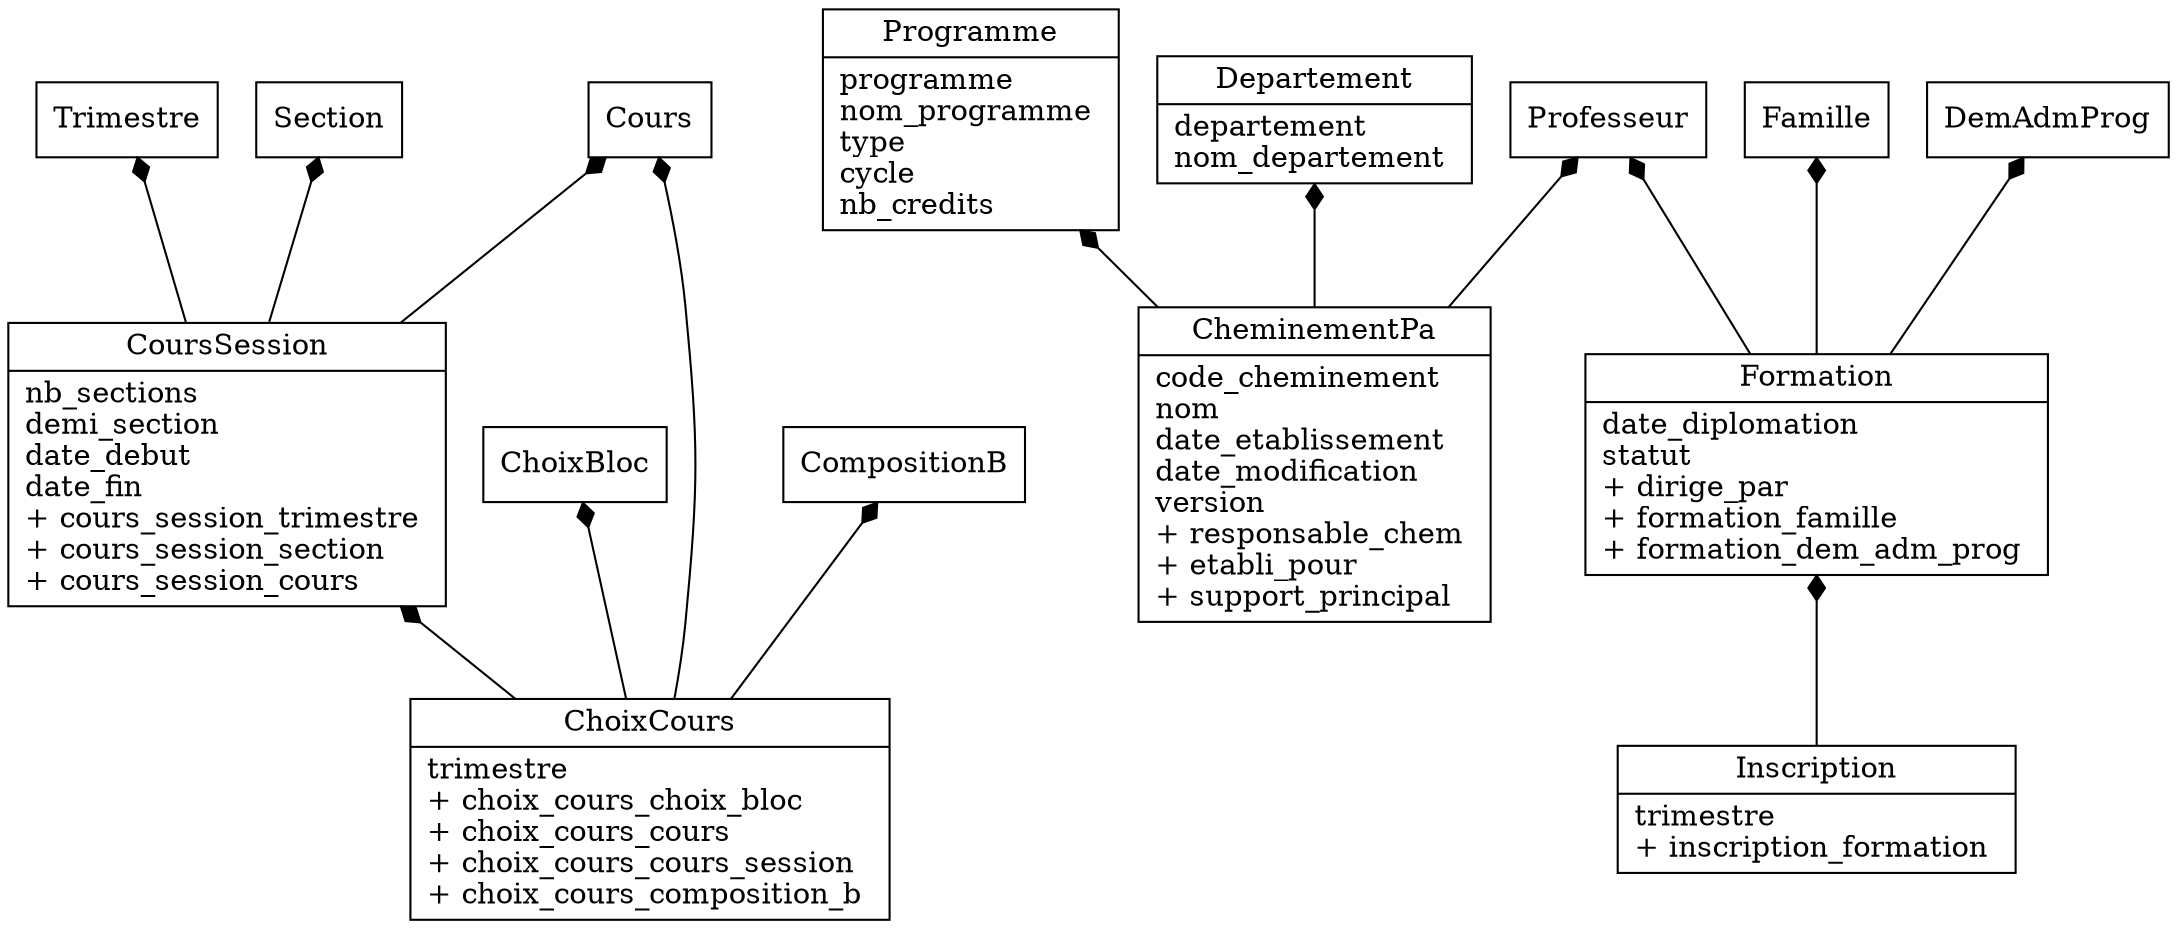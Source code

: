 digraph Sm {fontname="Helvetica";fontsize = 8;rankdir = BT;node [shape="record"];

subgraph Incripcion {label="Incripcion";
ChoixCours [label = "{ChoixCours|trimestre \l+ choix_cours_choix_bloc \l+ choix_cours_cours \l+ choix_cours_cours_session \l+ choix_cours_composition_b \l}"]

CoursSession [label = "{CoursSession|nb_sections \ldemi_section \ldate_debut \ldate_fin \l+ cours_session_trimestre \l+ cours_session_section \l+ cours_session_cours \l}"]

CheminementPa [label = "{CheminementPa|code_cheminement \lnom \ldate_etablissement \ldate_modification \lversion \l+ responsable_chem \l+ etabli_pour \l+ support_principal \l}"]

Programme [label = "{Programme|programme \lnom_programme \ltype \lcycle \lnb_credits \l}"]

Inscription [label = "{Inscription|trimestre \l+ inscription_formation \l}"]

Departement [label = "{Departement|departement \lnom_departement \l}"]

Formation [label = "{Formation|date_diplomation \lstatut \l+ dirige_par \l+ formation_famille \l+ formation_dem_adm_prog \l}"]
}
ChoixCours -> ChoixBloc [dir=both,arrowhead=diamond,arrowtail=none]
ChoixCours -> Cours [dir=both,arrowhead=diamond,arrowtail=none]
ChoixCours -> CoursSession [dir=both,arrowhead=diamond,arrowtail=none]
ChoixCours -> CompositionB [dir=both,arrowhead=diamond,arrowtail=none]
CoursSession -> Trimestre [dir=both,arrowhead=diamond,arrowtail=none]
CoursSession -> Section [dir=both,arrowhead=diamond,arrowtail=none]
CoursSession -> Cours [dir=both,arrowhead=diamond,arrowtail=none]
CheminementPa -> Professeur [dir=both,arrowhead=diamond,arrowtail=none]
CheminementPa -> Programme [dir=both,arrowhead=diamond,arrowtail=none]
CheminementPa -> Departement [dir=both,arrowhead=diamond,arrowtail=none]
Inscription -> Formation [dir=both,arrowhead=diamond,arrowtail=none]
Formation -> Professeur [dir=both,arrowhead=diamond,arrowtail=none]
Formation -> Famille [dir=both,arrowhead=diamond,arrowtail=none]
Formation -> DemAdmProg [dir=both,arrowhead=diamond,arrowtail=none]
}